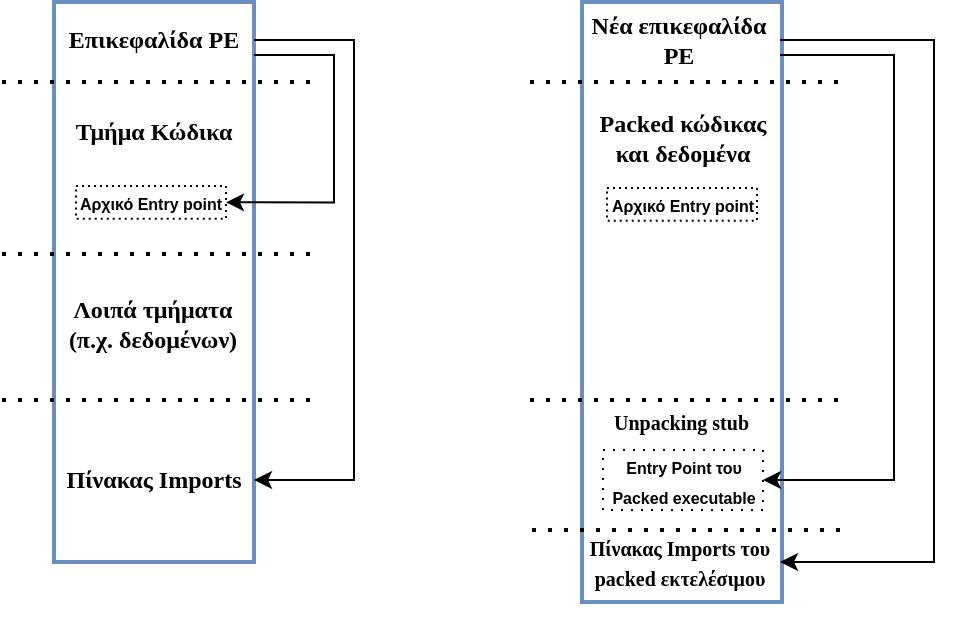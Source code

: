 <mxfile version="24.2.7" type="device">
  <diagram name="Σελίδα-1" id="15gIarMhrHjQ7ha2D4QE">
    <mxGraphModel dx="1050" dy="558" grid="1" gridSize="10" guides="1" tooltips="1" connect="1" arrows="1" fold="1" page="1" pageScale="1" pageWidth="827" pageHeight="1169" math="0" shadow="0">
      <root>
        <mxCell id="0" />
        <mxCell id="1" parent="0" />
        <mxCell id="kWxWusmwlDWr6jLgvIZN-1" value="" style="rounded=0;whiteSpace=wrap;html=1;fillColor=#FFFFFF;strokeColor=#6c8ebf;labelBackgroundColor=none;strokeWidth=2;" vertex="1" parent="1">
          <mxGeometry x="160" y="120" width="100" height="280" as="geometry" />
        </mxCell>
        <mxCell id="kWxWusmwlDWr6jLgvIZN-3" value="" style="endArrow=none;dashed=1;html=1;dashPattern=1 3;strokeWidth=2;rounded=0;" edge="1" parent="1">
          <mxGeometry width="50" height="50" relative="1" as="geometry">
            <mxPoint x="134" y="160" as="sourcePoint" />
            <mxPoint x="294" y="160" as="targetPoint" />
          </mxGeometry>
        </mxCell>
        <mxCell id="kWxWusmwlDWr6jLgvIZN-4" value="" style="endArrow=none;dashed=1;html=1;dashPattern=1 3;strokeWidth=2;rounded=0;" edge="1" parent="1">
          <mxGeometry width="50" height="50" relative="1" as="geometry">
            <mxPoint x="134" y="246" as="sourcePoint" />
            <mxPoint x="294" y="246" as="targetPoint" />
          </mxGeometry>
        </mxCell>
        <mxCell id="kWxWusmwlDWr6jLgvIZN-31" style="edgeStyle=orthogonalEdgeStyle;rounded=0;orthogonalLoop=1;jettySize=auto;html=1;exitX=1;exitY=0.5;exitDx=0;exitDy=0;entryX=1;entryY=0.5;entryDx=0;entryDy=0;" edge="1" parent="1" source="kWxWusmwlDWr6jLgvIZN-5" target="kWxWusmwlDWr6jLgvIZN-7">
          <mxGeometry relative="1" as="geometry">
            <Array as="points">
              <mxPoint x="310" y="139" />
              <mxPoint x="310" y="359" />
            </Array>
          </mxGeometry>
        </mxCell>
        <mxCell id="kWxWusmwlDWr6jLgvIZN-33" style="edgeStyle=orthogonalEdgeStyle;rounded=0;orthogonalLoop=1;jettySize=auto;html=1;exitX=1;exitY=0.75;exitDx=0;exitDy=0;entryX=1;entryY=0.5;entryDx=0;entryDy=0;" edge="1" parent="1" source="kWxWusmwlDWr6jLgvIZN-5" target="kWxWusmwlDWr6jLgvIZN-23">
          <mxGeometry relative="1" as="geometry">
            <Array as="points">
              <mxPoint x="300" y="147" />
              <mxPoint x="300" y="220" />
            </Array>
          </mxGeometry>
        </mxCell>
        <mxCell id="kWxWusmwlDWr6jLgvIZN-5" value="&lt;font face=&quot;Times New Roman&quot;&gt;&lt;b&gt;Επικεφαλίδα PE&lt;/b&gt;&lt;/font&gt;" style="text;html=1;align=center;verticalAlign=middle;whiteSpace=wrap;rounded=0;" vertex="1" parent="1">
          <mxGeometry x="160" y="124" width="100" height="30" as="geometry" />
        </mxCell>
        <mxCell id="kWxWusmwlDWr6jLgvIZN-6" value="&lt;font face=&quot;Times New Roman&quot;&gt;&lt;b&gt;Τμήμα Κώδικα&lt;/b&gt;&lt;/font&gt;" style="text;html=1;align=center;verticalAlign=middle;whiteSpace=wrap;rounded=0;" vertex="1" parent="1">
          <mxGeometry x="155" y="170" width="110" height="30" as="geometry" />
        </mxCell>
        <mxCell id="kWxWusmwlDWr6jLgvIZN-7" value="&lt;font face=&quot;Times New Roman&quot;&gt;&lt;b&gt;Πίνακας Imports&lt;/b&gt;&lt;/font&gt;" style="text;html=1;align=center;verticalAlign=middle;whiteSpace=wrap;rounded=0;" vertex="1" parent="1">
          <mxGeometry x="160" y="344" width="100" height="30" as="geometry" />
        </mxCell>
        <mxCell id="kWxWusmwlDWr6jLgvIZN-8" value="" style="endArrow=none;dashed=1;html=1;dashPattern=1 3;strokeWidth=2;rounded=0;" edge="1" parent="1">
          <mxGeometry width="50" height="50" relative="1" as="geometry">
            <mxPoint x="134" y="319" as="sourcePoint" />
            <mxPoint x="294" y="319" as="targetPoint" />
          </mxGeometry>
        </mxCell>
        <mxCell id="kWxWusmwlDWr6jLgvIZN-9" value="&lt;font face=&quot;Times New Roman&quot;&gt;&lt;b&gt;Λοιπά τμήματα (π.χ. δεδομένων)&lt;br&gt;&lt;/b&gt;&lt;/font&gt;" style="text;html=1;align=center;verticalAlign=middle;whiteSpace=wrap;rounded=0;" vertex="1" parent="1">
          <mxGeometry x="162" y="266" width="95" height="30" as="geometry" />
        </mxCell>
        <mxCell id="kWxWusmwlDWr6jLgvIZN-11" value="" style="rounded=0;whiteSpace=wrap;html=1;fillColor=#FFFFFF;strokeColor=#6c8ebf;strokeWidth=2;" vertex="1" parent="1">
          <mxGeometry x="424" y="120" width="100" height="300" as="geometry" />
        </mxCell>
        <mxCell id="kWxWusmwlDWr6jLgvIZN-12" value="" style="endArrow=none;dashed=1;html=1;dashPattern=1 3;strokeWidth=2;rounded=0;" edge="1" parent="1">
          <mxGeometry width="50" height="50" relative="1" as="geometry">
            <mxPoint x="398" y="160" as="sourcePoint" />
            <mxPoint x="558" y="160" as="targetPoint" />
          </mxGeometry>
        </mxCell>
        <mxCell id="kWxWusmwlDWr6jLgvIZN-36" style="edgeStyle=orthogonalEdgeStyle;rounded=0;orthogonalLoop=1;jettySize=auto;html=1;exitX=1;exitY=0.5;exitDx=0;exitDy=0;entryX=1;entryY=0.5;entryDx=0;entryDy=0;" edge="1" parent="1" source="kWxWusmwlDWr6jLgvIZN-14" target="kWxWusmwlDWr6jLgvIZN-22">
          <mxGeometry relative="1" as="geometry">
            <Array as="points">
              <mxPoint x="600" y="139" />
              <mxPoint x="600" y="400" />
            </Array>
          </mxGeometry>
        </mxCell>
        <mxCell id="kWxWusmwlDWr6jLgvIZN-37" style="edgeStyle=orthogonalEdgeStyle;rounded=0;orthogonalLoop=1;jettySize=auto;html=1;exitX=1;exitY=0.75;exitDx=0;exitDy=0;entryX=1;entryY=0.5;entryDx=0;entryDy=0;" edge="1" parent="1" source="kWxWusmwlDWr6jLgvIZN-14" target="kWxWusmwlDWr6jLgvIZN-26">
          <mxGeometry relative="1" as="geometry">
            <Array as="points">
              <mxPoint x="580" y="147" />
              <mxPoint x="580" y="359" />
            </Array>
          </mxGeometry>
        </mxCell>
        <mxCell id="kWxWusmwlDWr6jLgvIZN-14" value="&lt;font face=&quot;Times New Roman&quot;&gt;&lt;b&gt;Νέα επικεφαλίδα PE&lt;/b&gt;&lt;/font&gt;" style="text;html=1;align=center;verticalAlign=middle;whiteSpace=wrap;rounded=0;" vertex="1" parent="1">
          <mxGeometry x="422" y="124" width="101" height="30" as="geometry" />
        </mxCell>
        <mxCell id="kWxWusmwlDWr6jLgvIZN-15" value="&lt;font face=&quot;Times New Roman&quot;&gt;&lt;b&gt;Packed κώδικας και δεδομένα&lt;br&gt;&lt;/b&gt;&lt;/font&gt;" style="text;html=1;align=center;verticalAlign=middle;whiteSpace=wrap;rounded=0;" vertex="1" parent="1">
          <mxGeometry x="423.5" y="139.36" width="100.5" height="97" as="geometry" />
        </mxCell>
        <mxCell id="kWxWusmwlDWr6jLgvIZN-16" value="&lt;div&gt;&lt;font size=&quot;1&quot; face=&quot;Times New Roman&quot;&gt;&lt;b&gt;Unpacking stub&amp;nbsp;&lt;/b&gt;&lt;/font&gt;&lt;/div&gt;" style="text;html=1;align=center;verticalAlign=middle;whiteSpace=wrap;rounded=0;" vertex="1" parent="1">
          <mxGeometry x="420" y="321" width="110" height="17" as="geometry" />
        </mxCell>
        <mxCell id="kWxWusmwlDWr6jLgvIZN-17" value="" style="endArrow=none;dashed=1;html=1;dashPattern=1 3;strokeWidth=2;rounded=0;" edge="1" parent="1">
          <mxGeometry width="50" height="50" relative="1" as="geometry">
            <mxPoint x="398" y="319" as="sourcePoint" />
            <mxPoint x="558" y="319" as="targetPoint" />
          </mxGeometry>
        </mxCell>
        <mxCell id="kWxWusmwlDWr6jLgvIZN-21" value="" style="endArrow=none;dashed=1;html=1;dashPattern=1 3;strokeWidth=2;rounded=0;" edge="1" parent="1">
          <mxGeometry width="50" height="50" relative="1" as="geometry">
            <mxPoint x="399" y="384" as="sourcePoint" />
            <mxPoint x="559" y="384" as="targetPoint" />
          </mxGeometry>
        </mxCell>
        <mxCell id="kWxWusmwlDWr6jLgvIZN-22" value="&lt;font face=&quot;Times New Roman&quot; style=&quot;font-size: 10px;&quot;&gt;&lt;b&gt;Πίνακας Imports του packed εκτελέσιμου&lt;br&gt;&lt;/b&gt;&lt;/font&gt;" style="text;html=1;align=center;verticalAlign=middle;whiteSpace=wrap;rounded=0;" vertex="1" parent="1">
          <mxGeometry x="423" y="372" width="100" height="56" as="geometry" />
        </mxCell>
        <mxCell id="kWxWusmwlDWr6jLgvIZN-23" value="&lt;font style=&quot;font-size: 8px;&quot;&gt;&lt;b&gt;&lt;font&gt;Αρχικό Entry point&lt;/font&gt;&lt;/b&gt;&lt;/font&gt;" style="rounded=0;whiteSpace=wrap;html=1;dashed=1;dashPattern=1 2;" vertex="1" parent="1">
          <mxGeometry x="171" y="212" width="75" height="16.36" as="geometry" />
        </mxCell>
        <mxCell id="kWxWusmwlDWr6jLgvIZN-24" value="&lt;font style=&quot;font-size: 8px;&quot;&gt;&lt;b&gt;&lt;font&gt;Αρχικό Entry point&lt;/font&gt;&lt;/b&gt;&lt;/font&gt;" style="rounded=0;whiteSpace=wrap;html=1;dashed=1;dashPattern=1 2;" vertex="1" parent="1">
          <mxGeometry x="436.5" y="213" width="75" height="16.36" as="geometry" />
        </mxCell>
        <mxCell id="kWxWusmwlDWr6jLgvIZN-26" value="&lt;font style=&quot;font-size: 8px;&quot;&gt;Entry Point του Packed executable&lt;/font&gt;" style="rounded=0;whiteSpace=wrap;html=1;dashed=1;dashPattern=1 4;fontStyle=1" vertex="1" parent="1">
          <mxGeometry x="434.5" y="344" width="80" height="30" as="geometry" />
        </mxCell>
      </root>
    </mxGraphModel>
  </diagram>
</mxfile>
